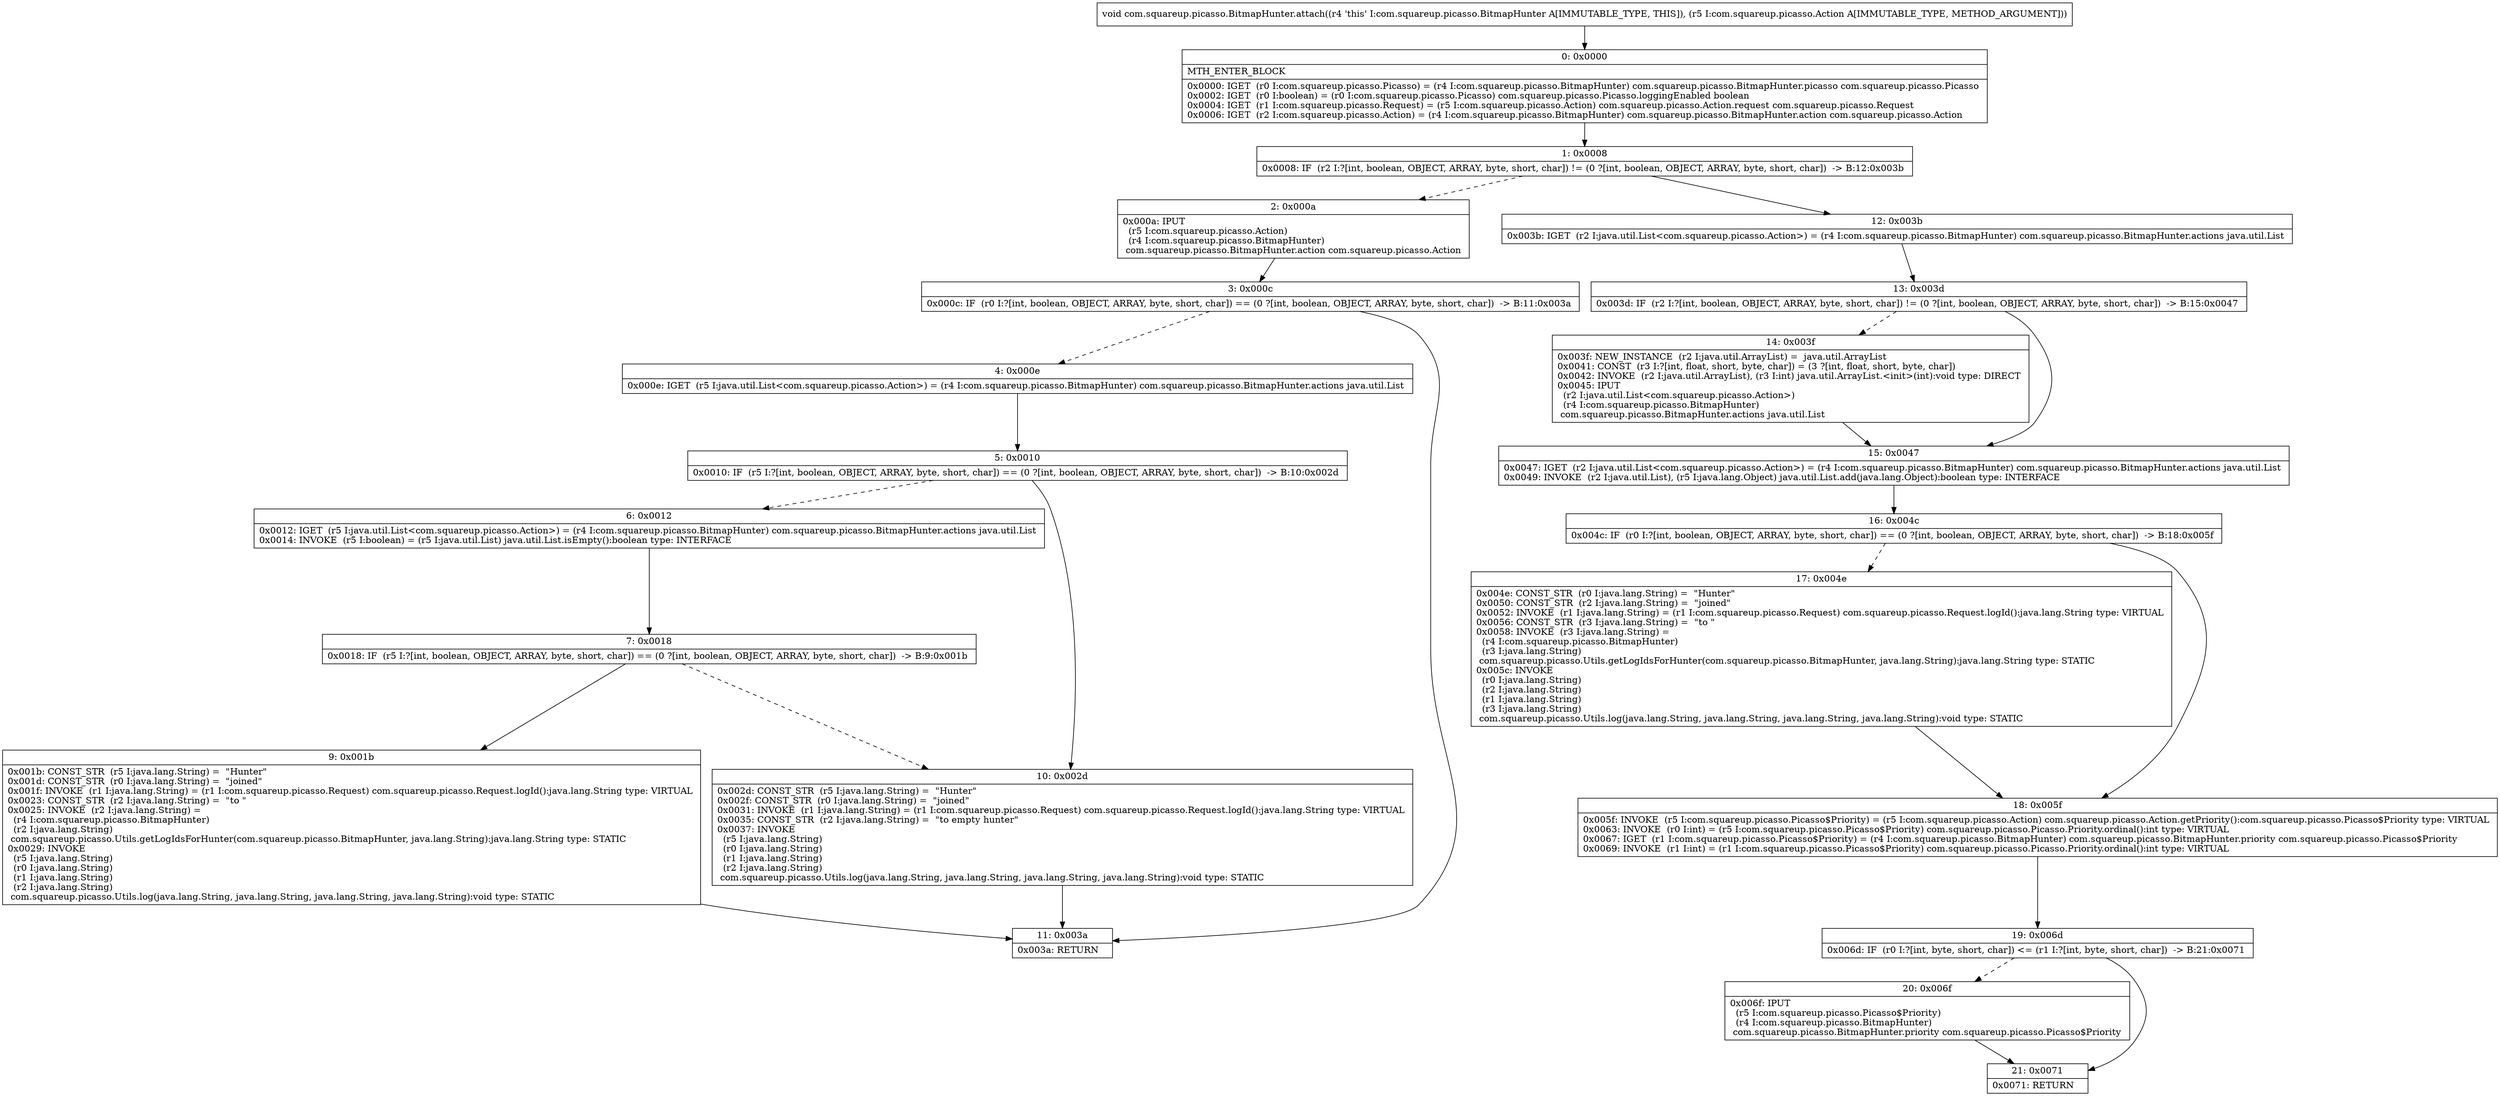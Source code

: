 digraph "CFG forcom.squareup.picasso.BitmapHunter.attach(Lcom\/squareup\/picasso\/Action;)V" {
Node_0 [shape=record,label="{0\:\ 0x0000|MTH_ENTER_BLOCK\l|0x0000: IGET  (r0 I:com.squareup.picasso.Picasso) = (r4 I:com.squareup.picasso.BitmapHunter) com.squareup.picasso.BitmapHunter.picasso com.squareup.picasso.Picasso \l0x0002: IGET  (r0 I:boolean) = (r0 I:com.squareup.picasso.Picasso) com.squareup.picasso.Picasso.loggingEnabled boolean \l0x0004: IGET  (r1 I:com.squareup.picasso.Request) = (r5 I:com.squareup.picasso.Action) com.squareup.picasso.Action.request com.squareup.picasso.Request \l0x0006: IGET  (r2 I:com.squareup.picasso.Action) = (r4 I:com.squareup.picasso.BitmapHunter) com.squareup.picasso.BitmapHunter.action com.squareup.picasso.Action \l}"];
Node_1 [shape=record,label="{1\:\ 0x0008|0x0008: IF  (r2 I:?[int, boolean, OBJECT, ARRAY, byte, short, char]) != (0 ?[int, boolean, OBJECT, ARRAY, byte, short, char])  \-\> B:12:0x003b \l}"];
Node_2 [shape=record,label="{2\:\ 0x000a|0x000a: IPUT  \l  (r5 I:com.squareup.picasso.Action)\l  (r4 I:com.squareup.picasso.BitmapHunter)\l com.squareup.picasso.BitmapHunter.action com.squareup.picasso.Action \l}"];
Node_3 [shape=record,label="{3\:\ 0x000c|0x000c: IF  (r0 I:?[int, boolean, OBJECT, ARRAY, byte, short, char]) == (0 ?[int, boolean, OBJECT, ARRAY, byte, short, char])  \-\> B:11:0x003a \l}"];
Node_4 [shape=record,label="{4\:\ 0x000e|0x000e: IGET  (r5 I:java.util.List\<com.squareup.picasso.Action\>) = (r4 I:com.squareup.picasso.BitmapHunter) com.squareup.picasso.BitmapHunter.actions java.util.List \l}"];
Node_5 [shape=record,label="{5\:\ 0x0010|0x0010: IF  (r5 I:?[int, boolean, OBJECT, ARRAY, byte, short, char]) == (0 ?[int, boolean, OBJECT, ARRAY, byte, short, char])  \-\> B:10:0x002d \l}"];
Node_6 [shape=record,label="{6\:\ 0x0012|0x0012: IGET  (r5 I:java.util.List\<com.squareup.picasso.Action\>) = (r4 I:com.squareup.picasso.BitmapHunter) com.squareup.picasso.BitmapHunter.actions java.util.List \l0x0014: INVOKE  (r5 I:boolean) = (r5 I:java.util.List) java.util.List.isEmpty():boolean type: INTERFACE \l}"];
Node_7 [shape=record,label="{7\:\ 0x0018|0x0018: IF  (r5 I:?[int, boolean, OBJECT, ARRAY, byte, short, char]) == (0 ?[int, boolean, OBJECT, ARRAY, byte, short, char])  \-\> B:9:0x001b \l}"];
Node_9 [shape=record,label="{9\:\ 0x001b|0x001b: CONST_STR  (r5 I:java.lang.String) =  \"Hunter\" \l0x001d: CONST_STR  (r0 I:java.lang.String) =  \"joined\" \l0x001f: INVOKE  (r1 I:java.lang.String) = (r1 I:com.squareup.picasso.Request) com.squareup.picasso.Request.logId():java.lang.String type: VIRTUAL \l0x0023: CONST_STR  (r2 I:java.lang.String) =  \"to \" \l0x0025: INVOKE  (r2 I:java.lang.String) = \l  (r4 I:com.squareup.picasso.BitmapHunter)\l  (r2 I:java.lang.String)\l com.squareup.picasso.Utils.getLogIdsForHunter(com.squareup.picasso.BitmapHunter, java.lang.String):java.lang.String type: STATIC \l0x0029: INVOKE  \l  (r5 I:java.lang.String)\l  (r0 I:java.lang.String)\l  (r1 I:java.lang.String)\l  (r2 I:java.lang.String)\l com.squareup.picasso.Utils.log(java.lang.String, java.lang.String, java.lang.String, java.lang.String):void type: STATIC \l}"];
Node_10 [shape=record,label="{10\:\ 0x002d|0x002d: CONST_STR  (r5 I:java.lang.String) =  \"Hunter\" \l0x002f: CONST_STR  (r0 I:java.lang.String) =  \"joined\" \l0x0031: INVOKE  (r1 I:java.lang.String) = (r1 I:com.squareup.picasso.Request) com.squareup.picasso.Request.logId():java.lang.String type: VIRTUAL \l0x0035: CONST_STR  (r2 I:java.lang.String) =  \"to empty hunter\" \l0x0037: INVOKE  \l  (r5 I:java.lang.String)\l  (r0 I:java.lang.String)\l  (r1 I:java.lang.String)\l  (r2 I:java.lang.String)\l com.squareup.picasso.Utils.log(java.lang.String, java.lang.String, java.lang.String, java.lang.String):void type: STATIC \l}"];
Node_11 [shape=record,label="{11\:\ 0x003a|0x003a: RETURN   \l}"];
Node_12 [shape=record,label="{12\:\ 0x003b|0x003b: IGET  (r2 I:java.util.List\<com.squareup.picasso.Action\>) = (r4 I:com.squareup.picasso.BitmapHunter) com.squareup.picasso.BitmapHunter.actions java.util.List \l}"];
Node_13 [shape=record,label="{13\:\ 0x003d|0x003d: IF  (r2 I:?[int, boolean, OBJECT, ARRAY, byte, short, char]) != (0 ?[int, boolean, OBJECT, ARRAY, byte, short, char])  \-\> B:15:0x0047 \l}"];
Node_14 [shape=record,label="{14\:\ 0x003f|0x003f: NEW_INSTANCE  (r2 I:java.util.ArrayList) =  java.util.ArrayList \l0x0041: CONST  (r3 I:?[int, float, short, byte, char]) = (3 ?[int, float, short, byte, char]) \l0x0042: INVOKE  (r2 I:java.util.ArrayList), (r3 I:int) java.util.ArrayList.\<init\>(int):void type: DIRECT \l0x0045: IPUT  \l  (r2 I:java.util.List\<com.squareup.picasso.Action\>)\l  (r4 I:com.squareup.picasso.BitmapHunter)\l com.squareup.picasso.BitmapHunter.actions java.util.List \l}"];
Node_15 [shape=record,label="{15\:\ 0x0047|0x0047: IGET  (r2 I:java.util.List\<com.squareup.picasso.Action\>) = (r4 I:com.squareup.picasso.BitmapHunter) com.squareup.picasso.BitmapHunter.actions java.util.List \l0x0049: INVOKE  (r2 I:java.util.List), (r5 I:java.lang.Object) java.util.List.add(java.lang.Object):boolean type: INTERFACE \l}"];
Node_16 [shape=record,label="{16\:\ 0x004c|0x004c: IF  (r0 I:?[int, boolean, OBJECT, ARRAY, byte, short, char]) == (0 ?[int, boolean, OBJECT, ARRAY, byte, short, char])  \-\> B:18:0x005f \l}"];
Node_17 [shape=record,label="{17\:\ 0x004e|0x004e: CONST_STR  (r0 I:java.lang.String) =  \"Hunter\" \l0x0050: CONST_STR  (r2 I:java.lang.String) =  \"joined\" \l0x0052: INVOKE  (r1 I:java.lang.String) = (r1 I:com.squareup.picasso.Request) com.squareup.picasso.Request.logId():java.lang.String type: VIRTUAL \l0x0056: CONST_STR  (r3 I:java.lang.String) =  \"to \" \l0x0058: INVOKE  (r3 I:java.lang.String) = \l  (r4 I:com.squareup.picasso.BitmapHunter)\l  (r3 I:java.lang.String)\l com.squareup.picasso.Utils.getLogIdsForHunter(com.squareup.picasso.BitmapHunter, java.lang.String):java.lang.String type: STATIC \l0x005c: INVOKE  \l  (r0 I:java.lang.String)\l  (r2 I:java.lang.String)\l  (r1 I:java.lang.String)\l  (r3 I:java.lang.String)\l com.squareup.picasso.Utils.log(java.lang.String, java.lang.String, java.lang.String, java.lang.String):void type: STATIC \l}"];
Node_18 [shape=record,label="{18\:\ 0x005f|0x005f: INVOKE  (r5 I:com.squareup.picasso.Picasso$Priority) = (r5 I:com.squareup.picasso.Action) com.squareup.picasso.Action.getPriority():com.squareup.picasso.Picasso$Priority type: VIRTUAL \l0x0063: INVOKE  (r0 I:int) = (r5 I:com.squareup.picasso.Picasso$Priority) com.squareup.picasso.Picasso.Priority.ordinal():int type: VIRTUAL \l0x0067: IGET  (r1 I:com.squareup.picasso.Picasso$Priority) = (r4 I:com.squareup.picasso.BitmapHunter) com.squareup.picasso.BitmapHunter.priority com.squareup.picasso.Picasso$Priority \l0x0069: INVOKE  (r1 I:int) = (r1 I:com.squareup.picasso.Picasso$Priority) com.squareup.picasso.Picasso.Priority.ordinal():int type: VIRTUAL \l}"];
Node_19 [shape=record,label="{19\:\ 0x006d|0x006d: IF  (r0 I:?[int, byte, short, char]) \<= (r1 I:?[int, byte, short, char])  \-\> B:21:0x0071 \l}"];
Node_20 [shape=record,label="{20\:\ 0x006f|0x006f: IPUT  \l  (r5 I:com.squareup.picasso.Picasso$Priority)\l  (r4 I:com.squareup.picasso.BitmapHunter)\l com.squareup.picasso.BitmapHunter.priority com.squareup.picasso.Picasso$Priority \l}"];
Node_21 [shape=record,label="{21\:\ 0x0071|0x0071: RETURN   \l}"];
MethodNode[shape=record,label="{void com.squareup.picasso.BitmapHunter.attach((r4 'this' I:com.squareup.picasso.BitmapHunter A[IMMUTABLE_TYPE, THIS]), (r5 I:com.squareup.picasso.Action A[IMMUTABLE_TYPE, METHOD_ARGUMENT])) }"];
MethodNode -> Node_0;
Node_0 -> Node_1;
Node_1 -> Node_2[style=dashed];
Node_1 -> Node_12;
Node_2 -> Node_3;
Node_3 -> Node_4[style=dashed];
Node_3 -> Node_11;
Node_4 -> Node_5;
Node_5 -> Node_6[style=dashed];
Node_5 -> Node_10;
Node_6 -> Node_7;
Node_7 -> Node_9;
Node_7 -> Node_10[style=dashed];
Node_9 -> Node_11;
Node_10 -> Node_11;
Node_12 -> Node_13;
Node_13 -> Node_14[style=dashed];
Node_13 -> Node_15;
Node_14 -> Node_15;
Node_15 -> Node_16;
Node_16 -> Node_17[style=dashed];
Node_16 -> Node_18;
Node_17 -> Node_18;
Node_18 -> Node_19;
Node_19 -> Node_20[style=dashed];
Node_19 -> Node_21;
Node_20 -> Node_21;
}

